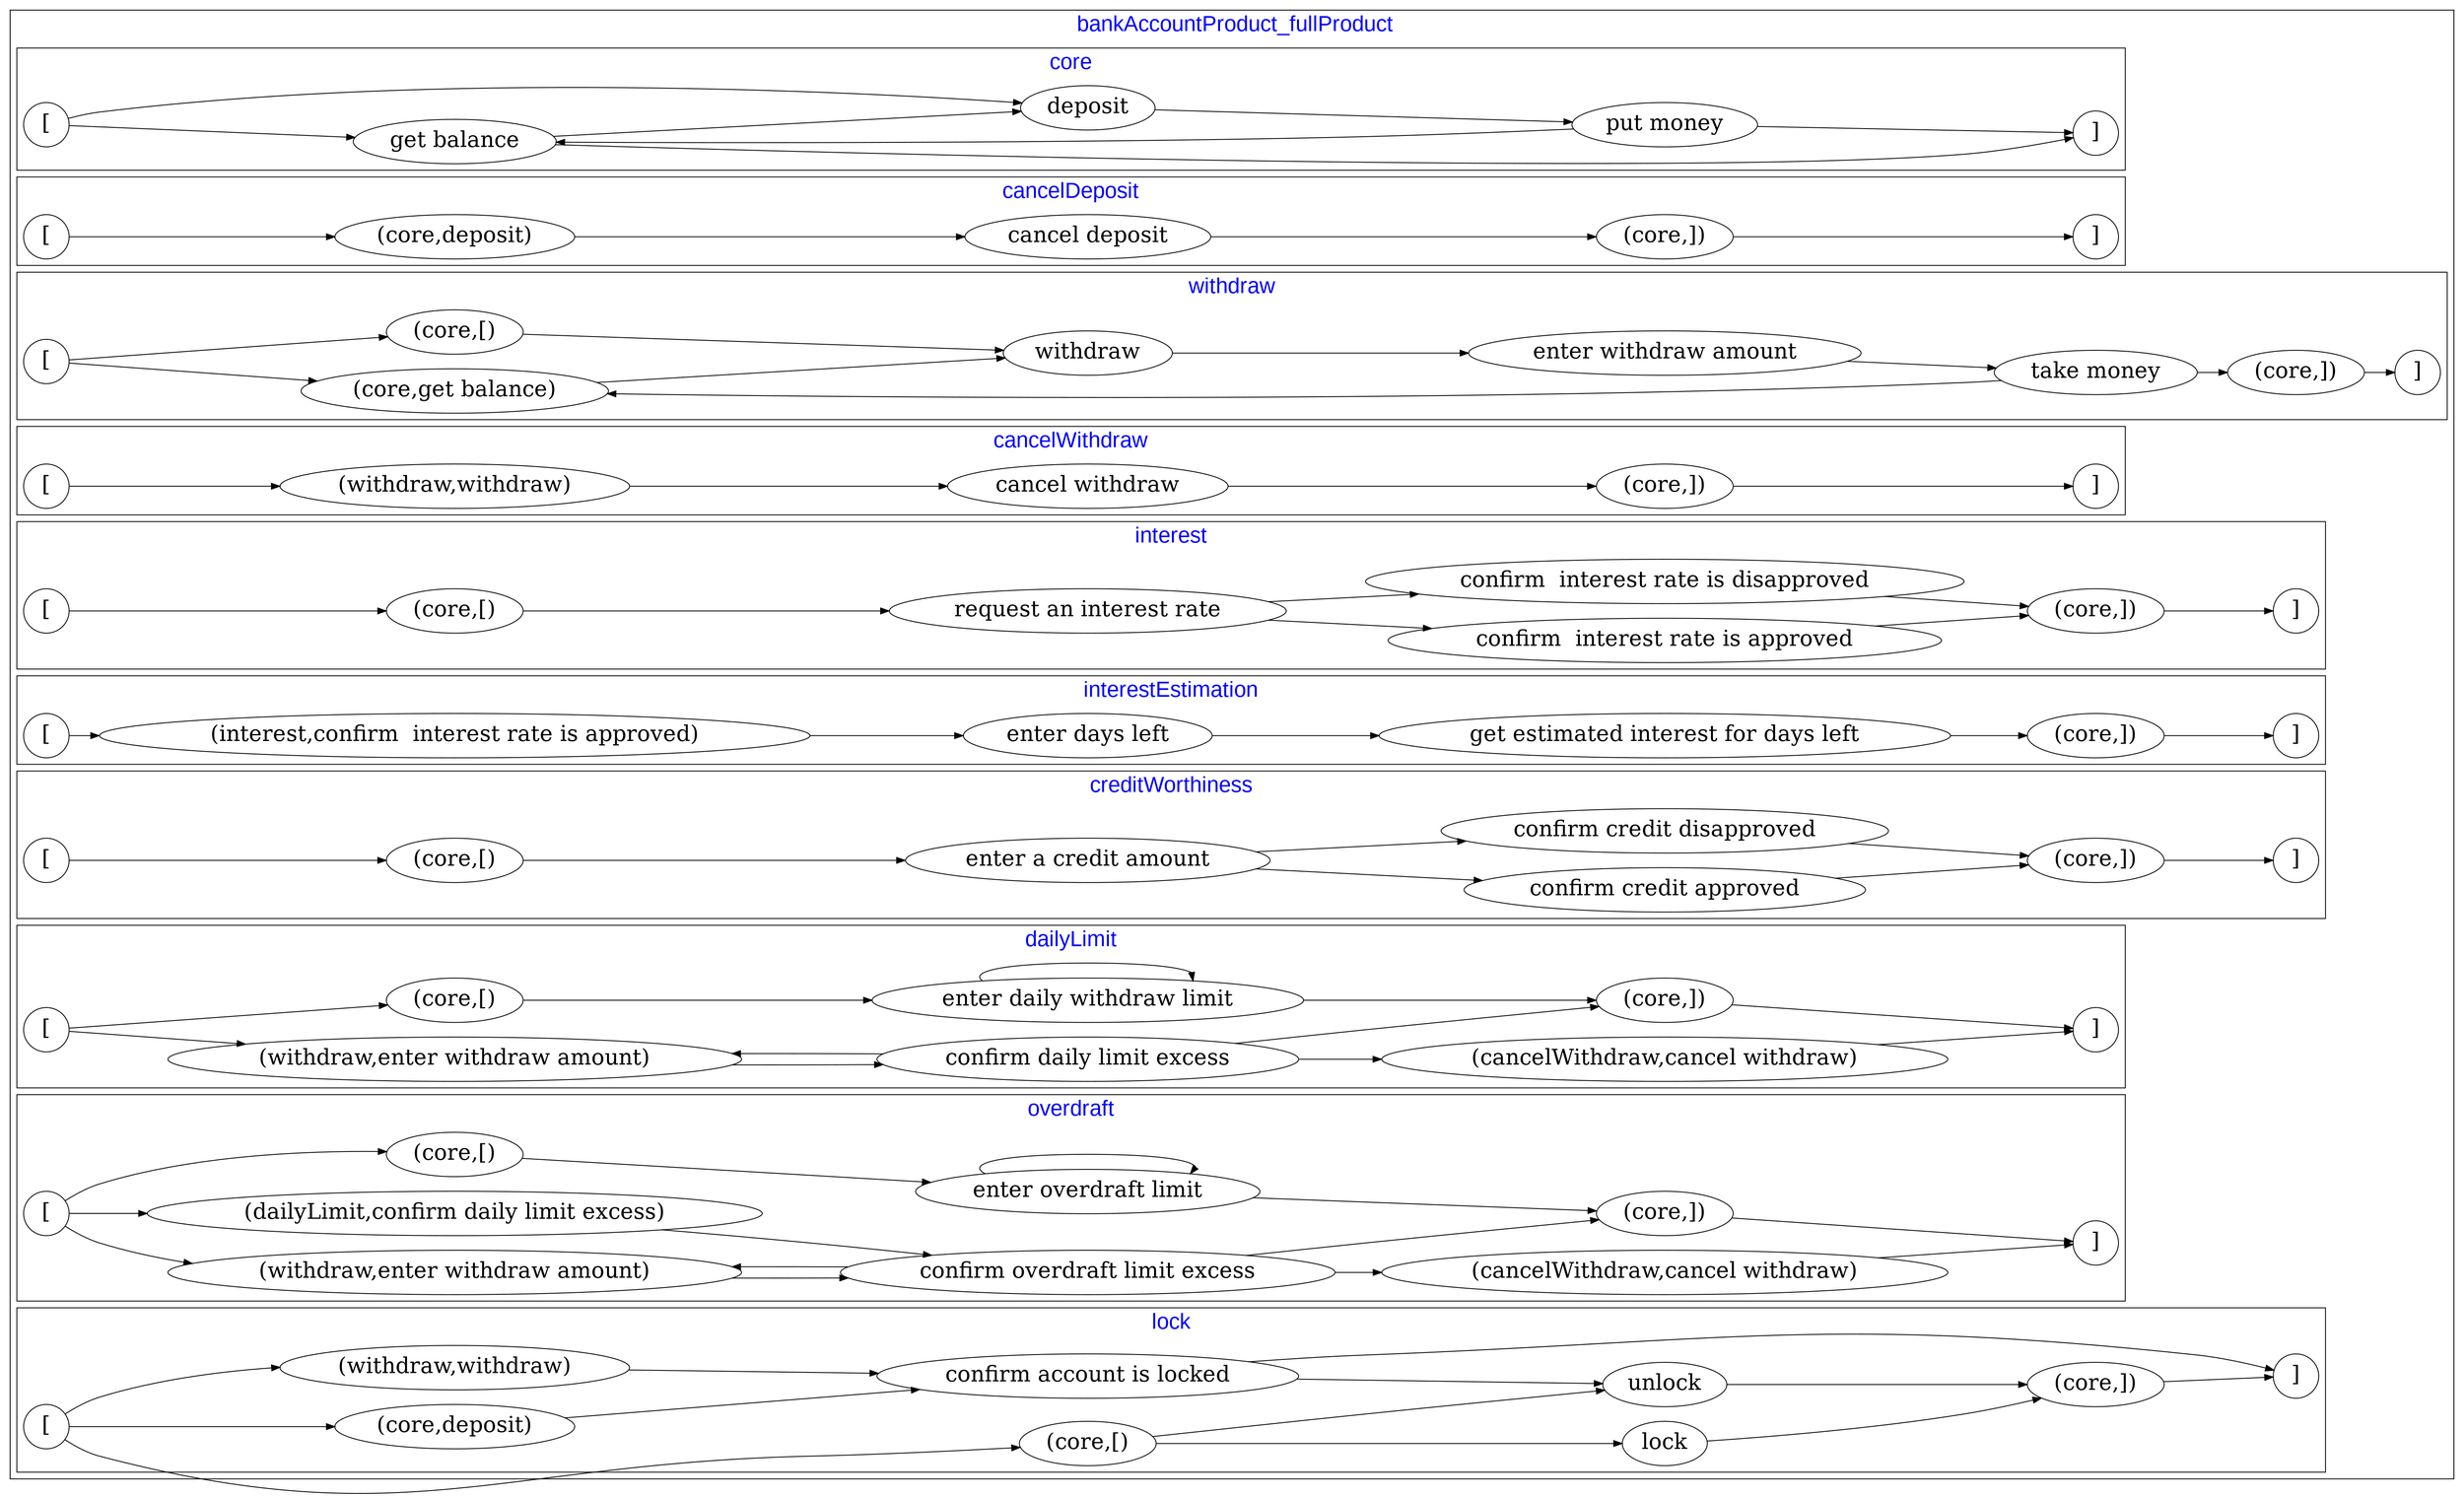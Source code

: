 digraph bankAccountProduct_fullProduct {
graph [fontname=Arial, fontcolor=blue, fontsize=26];
node [fixedsize=false,fontsize=26]
rankdir=LR
subgraph cluster {

label = " bankAccountProduct_fullProduct";
subgraph cluster0 {
rankdir=LR
label = "core";
esg0_vertex3 -> esg0_vertex2;
esg0_vertex0 -> esg0_vertex3;
esg0_vertex1 -> esg0_vertex3;
esg0_vertex1 -> esg0_vertex2;
esg0_vertex0 -> esg0_vertex4;
esg0_vertex4 -> esg0_vertex1;
esg0_vertex3 -> esg0_vertex4;
esg0_vertex3 [label = "get balance"]
esg0_vertex2 [label = "]"]
esg0_vertex0 [label = "["]
esg0_vertex1 [label = "put money"]
esg0_vertex4 [label = "deposit"]
}
subgraph cluster1 {
rankdir=LR
label = "cancelDeposit";
esg1_vertex1 -> esg1_vertex2;
esg1_vertex0 -> esg1_vertex3;
esg1_vertex3 -> esg1_vertex1;
esg1_vertex4 -> esg1_vertex0;
esg1_vertex1 [label = "(core,])"]
esg1_vertex2 [label = "]"]
esg1_vertex0 [label = "(core,deposit)"]
esg1_vertex3 [label = "cancel deposit"]
esg1_vertex4 [label = "["]
}
subgraph cluster2 {
rankdir=LR
label = "withdraw";
esg2_vertex4 -> esg2_vertex1;
esg2_vertex0 -> esg2_vertex5;
esg2_vertex5 -> esg2_vertex1;
esg2_vertex0 -> esg2_vertex4;
esg2_vertex1 -> esg2_vertex6;
esg2_vertex6 -> esg2_vertex2;
esg2_vertex2 -> esg2_vertex7;
esg2_vertex7 -> esg2_vertex3;
esg2_vertex2 -> esg2_vertex4;
esg2_vertex4 [label = "(core,get balance)"]
esg2_vertex1 [label = "withdraw"]
esg2_vertex0 [label = "["]
esg2_vertex5 [label = "(core,[)"]
esg2_vertex6 [label = "enter withdraw amount"]
esg2_vertex2 [label = "take money"]
esg2_vertex7 [label = "(core,])"]
esg2_vertex3 [label = "]"]
}
subgraph cluster3 {
rankdir=LR
label = "cancelWithdraw";
esg3_vertex1 -> esg3_vertex2;
esg3_vertex0 -> esg3_vertex3;
esg3_vertex3 -> esg3_vertex1;
esg3_vertex4 -> esg3_vertex0;
esg3_vertex1 [label = "(core,])"]
esg3_vertex2 [label = "]"]
esg3_vertex0 [label = "(withdraw,withdraw)"]
esg3_vertex3 [label = "cancel withdraw"]
esg3_vertex4 [label = "["]
}
subgraph cluster4 {
rankdir=LR
label = "interest";
esg4_vertex0 -> esg4_vertex1;
esg4_vertex1 -> esg4_vertex2;
esg4_vertex4 -> esg4_vertex3;
esg4_vertex2 -> esg4_vertex4;
esg4_vertex2 -> esg4_vertex5;
esg4_vertex5 -> esg4_vertex3;
esg4_vertex3 -> esg4_vertex6;
esg4_vertex0 [label = "["]
esg4_vertex1 [label = "(core,[)"]
esg4_vertex2 [label = "request an interest rate"]
esg4_vertex4 [label = "confirm  interest rate is approved"]
esg4_vertex3 [label = "(core,])"]
esg4_vertex5 [label = "confirm  interest rate is disapproved"]
esg4_vertex6 [label = "]"]
}
subgraph cluster5 {
rankdir=LR
label = "interestEstimation";
esg5_vertex0 -> esg5_vertex1;
esg5_vertex1 -> esg5_vertex2;
esg5_vertex2 -> esg5_vertex3;
esg5_vertex3 -> esg5_vertex4;
esg5_vertex4 -> esg5_vertex5;
esg5_vertex0 [label = "["]
esg5_vertex1 [label = "(interest,confirm  interest rate is approved)"]
esg5_vertex2 [label = "enter days left"]
esg5_vertex3 [label = "get estimated interest for days left"]
esg5_vertex4 [label = "(core,])"]
esg5_vertex5 [label = "]"]
}
subgraph cluster6 {
rankdir=LR
label = "creditWorthiness";
esg6_vertex0 -> esg6_vertex1;
esg6_vertex1 -> esg6_vertex2;
esg6_vertex4 -> esg6_vertex3;
esg6_vertex2 -> esg6_vertex4;
esg6_vertex2 -> esg6_vertex5;
esg6_vertex5 -> esg6_vertex3;
esg6_vertex3 -> esg6_vertex6;
esg6_vertex0 [label = "["]
esg6_vertex1 [label = "(core,[)"]
esg6_vertex2 [label = "enter a credit amount"]
esg6_vertex4 [label = "confirm credit approved"]
esg6_vertex3 [label = "(core,])"]
esg6_vertex5 [label = "confirm credit disapproved"]
esg6_vertex6 [label = "]"]
}
subgraph cluster7 {
rankdir=LR
label = "dailyLimit";
esg7_vertex3 -> esg7_vertex1;
esg7_vertex0 -> esg7_vertex3;
esg7_vertex1 -> esg7_vertex4;
esg7_vertex5 -> esg7_vertex2;
esg7_vertex1 -> esg7_vertex3;
esg7_vertex0 -> esg7_vertex7;
esg7_vertex7 -> esg7_vertex6;
esg7_vertex6 -> esg7_vertex5;
esg7_vertex6 -> esg7_vertex6;
esg7_vertex4 -> esg7_vertex2;
esg7_vertex1 -> esg7_vertex5;
esg7_vertex3 [label = "(withdraw,enter withdraw amount)"]
esg7_vertex1 [label = "confirm daily limit excess"]
esg7_vertex0 [label = "["]
esg7_vertex4 [label = "(cancelWithdraw,cancel withdraw)"]
esg7_vertex5 [label = "(core,])"]
esg7_vertex2 [label = "]"]
esg7_vertex7 [label = "(core,[)"]
esg7_vertex6 [label = "enter daily withdraw limit"]
}
subgraph cluster8 {
rankdir=LR
label = "overdraft";
esg8_vertex0 -> esg8_vertex1;
esg8_vertex1 -> esg8_vertex2;
esg8_vertex0 -> esg8_vertex4;
esg8_vertex4 -> esg8_vertex2;
esg8_vertex2 -> esg8_vertex1;
esg8_vertex7 -> esg8_vertex5;
esg8_vertex5 -> esg8_vertex6;
esg8_vertex0 -> esg8_vertex7;
esg8_vertex6 -> esg8_vertex3;
esg8_vertex5 -> esg8_vertex5;
esg8_vertex2 -> esg8_vertex8;
esg8_vertex8 -> esg8_vertex3;
esg8_vertex2 -> esg8_vertex6;
esg8_vertex0 [label = "["]
esg8_vertex1 [label = "(withdraw,enter withdraw amount)"]
esg8_vertex2 [label = "confirm overdraft limit excess"]
esg8_vertex4 [label = "(dailyLimit,confirm daily limit excess)"]
esg8_vertex7 [label = "(core,[)"]
esg8_vertex5 [label = "enter overdraft limit"]
esg8_vertex6 [label = "(core,])"]
esg8_vertex3 [label = "]"]
esg8_vertex8 [label = "(cancelWithdraw,cancel withdraw)"]
}
subgraph cluster9 {
rankdir=LR
label = "lock";
esg9_vertex0 -> esg9_vertex1;
esg9_vertex1 -> esg9_vertex2;
esg9_vertex3 -> esg9_vertex4;
esg9_vertex2 -> esg9_vertex3;
esg9_vertex1 -> esg9_vertex5;
esg9_vertex5 -> esg9_vertex3;
esg9_vertex0 -> esg9_vertex7;
esg9_vertex7 -> esg9_vertex6;
esg9_vertex6 -> esg9_vertex5;
esg9_vertex6 -> esg9_vertex4;
esg9_vertex8 -> esg9_vertex6;
esg9_vertex0 -> esg9_vertex8;
esg9_vertex0 [label = "["]
esg9_vertex1 [label = "(core,[)"]
esg9_vertex2 [label = "lock"]
esg9_vertex3 [label = "(core,])"]
esg9_vertex4 [label = "]"]
esg9_vertex5 [label = "unlock"]
esg9_vertex7 [label = "(core,deposit)"]
esg9_vertex6 [label = "confirm account is locked"]
esg9_vertex8 [label = "(withdraw,withdraw)"]
}
}
}
